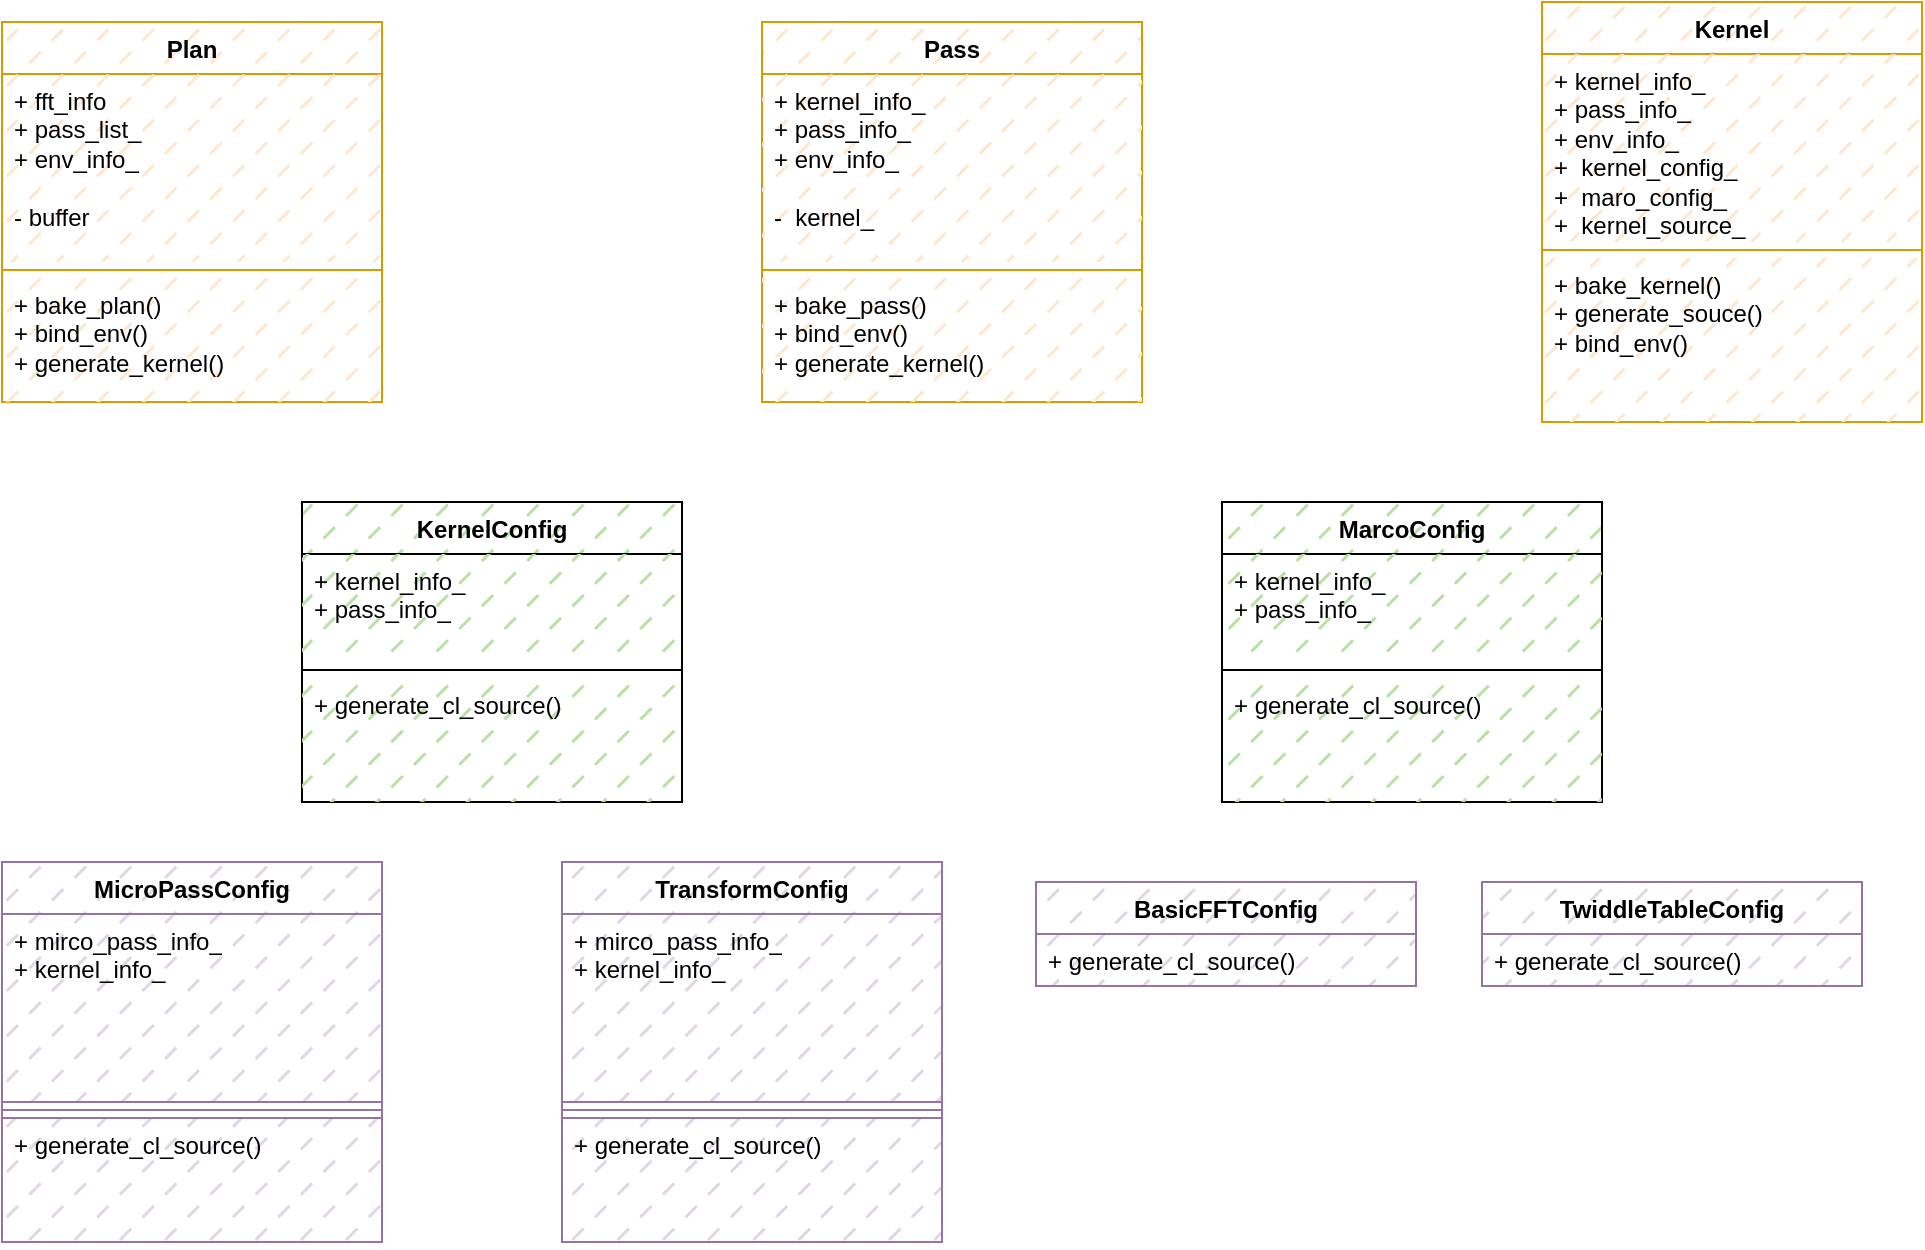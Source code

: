 <mxfile version="21.0.2" type="github">
  <diagram name="第 1 页" id="WwtSetviC-H0IcuSuIGI">
    <mxGraphModel dx="1646" dy="756" grid="1" gridSize="10" guides="1" tooltips="1" connect="1" arrows="1" fold="1" page="1" pageScale="1" pageWidth="827" pageHeight="1169" math="0" shadow="0">
      <root>
        <mxCell id="0" />
        <mxCell id="1" parent="0" />
        <mxCell id="FmukmNJUYgUtUIVWGLxj-9" value="Plan" style="swimlane;fontStyle=1;align=center;verticalAlign=top;childLayout=stackLayout;horizontal=1;startSize=26;horizontalStack=0;resizeParent=1;resizeParentMax=0;resizeLast=0;collapsible=1;marginBottom=0;whiteSpace=wrap;html=1;fillColor=#FFE6CC;strokeColor=#d79b00;fillStyle=dashed;" vertex="1" parent="1">
          <mxGeometry x="120" y="140" width="190" height="190" as="geometry">
            <mxRectangle x="40" y="140" width="70" height="30" as="alternateBounds" />
          </mxGeometry>
        </mxCell>
        <mxCell id="FmukmNJUYgUtUIVWGLxj-10" value="+ fft_info&lt;br&gt;+ pass_list_&lt;br&gt;+ env_info_&lt;br&gt;&lt;br&gt;- buffer" style="text;strokeColor=none;fillColor=#FFE6CC;align=left;verticalAlign=top;spacingLeft=4;spacingRight=4;overflow=hidden;rotatable=0;points=[[0,0.5],[1,0.5]];portConstraint=eastwest;whiteSpace=wrap;html=1;fillStyle=dashed;" vertex="1" parent="FmukmNJUYgUtUIVWGLxj-9">
          <mxGeometry y="26" width="190" height="94" as="geometry" />
        </mxCell>
        <mxCell id="FmukmNJUYgUtUIVWGLxj-11" value="" style="line;strokeWidth=1;fillColor=#FFE6CC;align=left;verticalAlign=middle;spacingTop=-1;spacingLeft=3;spacingRight=3;rotatable=0;labelPosition=right;points=[];portConstraint=eastwest;strokeColor=inherit;fillStyle=dashed;" vertex="1" parent="FmukmNJUYgUtUIVWGLxj-9">
          <mxGeometry y="120" width="190" height="8" as="geometry" />
        </mxCell>
        <mxCell id="FmukmNJUYgUtUIVWGLxj-12" value="+ bake_plan()&lt;br&gt;+ bind_env()&lt;br style=&quot;border-color: var(--border-color);&quot;&gt;+ generate_kernel()&lt;br&gt;" style="text;strokeColor=none;fillColor=#FFE6CC;align=left;verticalAlign=top;spacingLeft=4;spacingRight=4;overflow=hidden;rotatable=0;points=[[0,0.5],[1,0.5]];portConstraint=eastwest;whiteSpace=wrap;html=1;fillStyle=dashed;" vertex="1" parent="FmukmNJUYgUtUIVWGLxj-9">
          <mxGeometry y="128" width="190" height="62" as="geometry" />
        </mxCell>
        <mxCell id="FmukmNJUYgUtUIVWGLxj-13" value="Pass" style="swimlane;fontStyle=1;align=center;verticalAlign=top;childLayout=stackLayout;horizontal=1;startSize=26;horizontalStack=0;resizeParent=1;resizeParentMax=0;resizeLast=0;collapsible=1;marginBottom=0;whiteSpace=wrap;html=1;fillColor=#FFE6CC;strokeColor=#d79b00;fillStyle=dashed;" vertex="1" parent="1">
          <mxGeometry x="500" y="140" width="190" height="190" as="geometry">
            <mxRectangle x="40" y="140" width="70" height="30" as="alternateBounds" />
          </mxGeometry>
        </mxCell>
        <mxCell id="FmukmNJUYgUtUIVWGLxj-14" value="+ kernel_info_&lt;br&gt;+ pass_info_&lt;br&gt;+ env_info_&lt;br&gt;&lt;br&gt;-&amp;nbsp; kernel_" style="text;strokeColor=none;fillColor=#FFE6CC;align=left;verticalAlign=top;spacingLeft=4;spacingRight=4;overflow=hidden;rotatable=0;points=[[0,0.5],[1,0.5]];portConstraint=eastwest;whiteSpace=wrap;html=1;fillStyle=dashed;" vertex="1" parent="FmukmNJUYgUtUIVWGLxj-13">
          <mxGeometry y="26" width="190" height="94" as="geometry" />
        </mxCell>
        <mxCell id="FmukmNJUYgUtUIVWGLxj-15" value="" style="line;strokeWidth=1;fillColor=#FFE6CC;align=left;verticalAlign=middle;spacingTop=-1;spacingLeft=3;spacingRight=3;rotatable=0;labelPosition=right;points=[];portConstraint=eastwest;strokeColor=inherit;fillStyle=dashed;" vertex="1" parent="FmukmNJUYgUtUIVWGLxj-13">
          <mxGeometry y="120" width="190" height="8" as="geometry" />
        </mxCell>
        <mxCell id="FmukmNJUYgUtUIVWGLxj-16" value="+ bake_pass()&lt;br&gt;+ bind_env()&lt;br style=&quot;border-color: var(--border-color);&quot;&gt;+ generate_kernel()" style="text;strokeColor=none;fillColor=#FFE6CC;align=left;verticalAlign=top;spacingLeft=4;spacingRight=4;overflow=hidden;rotatable=0;points=[[0,0.5],[1,0.5]];portConstraint=eastwest;whiteSpace=wrap;html=1;fillStyle=dashed;" vertex="1" parent="FmukmNJUYgUtUIVWGLxj-13">
          <mxGeometry y="128" width="190" height="62" as="geometry" />
        </mxCell>
        <mxCell id="FmukmNJUYgUtUIVWGLxj-17" value="Kernel" style="swimlane;fontStyle=1;align=center;verticalAlign=top;childLayout=stackLayout;horizontal=1;startSize=26;horizontalStack=0;resizeParent=1;resizeParentMax=0;resizeLast=0;collapsible=1;marginBottom=0;whiteSpace=wrap;html=1;fillStyle=dashed;fillColor=#FFE6CC;strokeColor=#d79b00;" vertex="1" parent="1">
          <mxGeometry x="890" y="130" width="190" height="210" as="geometry">
            <mxRectangle x="40" y="140" width="70" height="30" as="alternateBounds" />
          </mxGeometry>
        </mxCell>
        <mxCell id="FmukmNJUYgUtUIVWGLxj-18" value="+ kernel_info_&lt;br&gt;+ pass_info_&lt;br&gt;+ env_info_&lt;br&gt;+&amp;nbsp; kernel_config_&lt;br&gt;+&amp;nbsp; maro_config_&lt;br&gt;+&amp;nbsp; kernel_source_" style="text;strokeColor=none;fillColor=#FFE6CC;align=left;verticalAlign=top;spacingLeft=4;spacingRight=4;overflow=hidden;rotatable=0;points=[[0,0.5],[1,0.5]];portConstraint=eastwest;whiteSpace=wrap;html=1;fillStyle=dashed;" vertex="1" parent="FmukmNJUYgUtUIVWGLxj-17">
          <mxGeometry y="26" width="190" height="94" as="geometry" />
        </mxCell>
        <mxCell id="FmukmNJUYgUtUIVWGLxj-19" value="" style="line;strokeWidth=1;fillColor=#FFE6CC;align=left;verticalAlign=middle;spacingTop=-1;spacingLeft=3;spacingRight=3;rotatable=0;labelPosition=right;points=[];portConstraint=eastwest;strokeColor=inherit;fillStyle=dashed;" vertex="1" parent="FmukmNJUYgUtUIVWGLxj-17">
          <mxGeometry y="120" width="190" height="8" as="geometry" />
        </mxCell>
        <mxCell id="FmukmNJUYgUtUIVWGLxj-20" value="+ bake_kernel()&lt;br&gt;+ generate_souce()&lt;br&gt;+ bind_env()" style="text;strokeColor=none;fillColor=#FFE6CC;align=left;verticalAlign=top;spacingLeft=4;spacingRight=4;overflow=hidden;rotatable=0;points=[[0,0.5],[1,0.5]];portConstraint=eastwest;whiteSpace=wrap;html=1;fillStyle=dashed;" vertex="1" parent="FmukmNJUYgUtUIVWGLxj-17">
          <mxGeometry y="128" width="190" height="82" as="geometry" />
        </mxCell>
        <mxCell id="FmukmNJUYgUtUIVWGLxj-21" value="MicroPassConfig" style="swimlane;fontStyle=1;align=center;verticalAlign=top;childLayout=stackLayout;horizontal=1;startSize=26;horizontalStack=0;resizeParent=1;resizeParentMax=0;resizeLast=0;collapsible=1;marginBottom=0;whiteSpace=wrap;html=1;fillColor=#e1d5e7;strokeColor=#9673a6;fillStyle=dashed;" vertex="1" parent="1">
          <mxGeometry x="120" y="560" width="190" height="190" as="geometry">
            <mxRectangle x="40" y="140" width="70" height="30" as="alternateBounds" />
          </mxGeometry>
        </mxCell>
        <mxCell id="FmukmNJUYgUtUIVWGLxj-22" value="+ mirco_pass_info_&lt;br&gt;+ kernel_info_&lt;br&gt;" style="text;strokeColor=#9673a6;fillColor=#e1d5e7;align=left;verticalAlign=top;spacingLeft=4;spacingRight=4;overflow=hidden;rotatable=0;points=[[0,0.5],[1,0.5]];portConstraint=eastwest;whiteSpace=wrap;html=1;fillStyle=dashed;" vertex="1" parent="FmukmNJUYgUtUIVWGLxj-21">
          <mxGeometry y="26" width="190" height="94" as="geometry" />
        </mxCell>
        <mxCell id="FmukmNJUYgUtUIVWGLxj-23" value="" style="line;strokeWidth=1;fillColor=#e1d5e7;align=left;verticalAlign=middle;spacingTop=-1;spacingLeft=3;spacingRight=3;rotatable=0;labelPosition=right;points=[];portConstraint=eastwest;strokeColor=#9673a6;fillStyle=dashed;" vertex="1" parent="FmukmNJUYgUtUIVWGLxj-21">
          <mxGeometry y="120" width="190" height="8" as="geometry" />
        </mxCell>
        <mxCell id="FmukmNJUYgUtUIVWGLxj-24" value="+ generate_cl_source()&lt;br&gt;" style="text;strokeColor=#9673a6;fillColor=#e1d5e7;align=left;verticalAlign=top;spacingLeft=4;spacingRight=4;overflow=hidden;rotatable=0;points=[[0,0.5],[1,0.5]];portConstraint=eastwest;whiteSpace=wrap;html=1;fillStyle=dashed;" vertex="1" parent="FmukmNJUYgUtUIVWGLxj-21">
          <mxGeometry y="128" width="190" height="62" as="geometry" />
        </mxCell>
        <mxCell id="FmukmNJUYgUtUIVWGLxj-29" value="TransformConfig" style="swimlane;fontStyle=1;align=center;verticalAlign=top;childLayout=stackLayout;horizontal=1;startSize=26;horizontalStack=0;resizeParent=1;resizeParentMax=0;resizeLast=0;collapsible=1;marginBottom=0;whiteSpace=wrap;html=1;fillColor=#e1d5e7;strokeColor=#9673a6;fillStyle=dashed;" vertex="1" parent="1">
          <mxGeometry x="400" y="560" width="190" height="190" as="geometry">
            <mxRectangle x="40" y="140" width="70" height="30" as="alternateBounds" />
          </mxGeometry>
        </mxCell>
        <mxCell id="FmukmNJUYgUtUIVWGLxj-30" value="+ mirco_pass_info_&lt;br&gt;+ kernel_info_&lt;br&gt;" style="text;strokeColor=#9673a6;fillColor=#e1d5e7;align=left;verticalAlign=top;spacingLeft=4;spacingRight=4;overflow=hidden;rotatable=0;points=[[0,0.5],[1,0.5]];portConstraint=eastwest;whiteSpace=wrap;html=1;fillStyle=dashed;" vertex="1" parent="FmukmNJUYgUtUIVWGLxj-29">
          <mxGeometry y="26" width="190" height="94" as="geometry" />
        </mxCell>
        <mxCell id="FmukmNJUYgUtUIVWGLxj-31" value="" style="line;strokeWidth=1;fillColor=#e1d5e7;align=left;verticalAlign=middle;spacingTop=-1;spacingLeft=3;spacingRight=3;rotatable=0;labelPosition=right;points=[];portConstraint=eastwest;strokeColor=#9673a6;fillStyle=dashed;" vertex="1" parent="FmukmNJUYgUtUIVWGLxj-29">
          <mxGeometry y="120" width="190" height="8" as="geometry" />
        </mxCell>
        <mxCell id="FmukmNJUYgUtUIVWGLxj-32" value="+ generate_cl_source()&lt;br&gt;" style="text;strokeColor=#9673a6;fillColor=#e1d5e7;align=left;verticalAlign=top;spacingLeft=4;spacingRight=4;overflow=hidden;rotatable=0;points=[[0,0.5],[1,0.5]];portConstraint=eastwest;whiteSpace=wrap;html=1;fillStyle=dashed;" vertex="1" parent="FmukmNJUYgUtUIVWGLxj-29">
          <mxGeometry y="128" width="190" height="62" as="geometry" />
        </mxCell>
        <mxCell id="FmukmNJUYgUtUIVWGLxj-33" value="KernelConfig" style="swimlane;fontStyle=1;align=center;verticalAlign=top;childLayout=stackLayout;horizontal=1;startSize=26;horizontalStack=0;resizeParent=1;resizeParentMax=0;resizeLast=0;collapsible=1;marginBottom=0;whiteSpace=wrap;html=1;fillStyle=dashed;fillColor=#B9E0A5;" vertex="1" parent="1">
          <mxGeometry x="270" y="380" width="190" height="150" as="geometry">
            <mxRectangle x="40" y="140" width="70" height="30" as="alternateBounds" />
          </mxGeometry>
        </mxCell>
        <mxCell id="FmukmNJUYgUtUIVWGLxj-34" value="+ kernel_info_&lt;br&gt;+ pass_info_" style="text;strokeColor=none;fillColor=#B9E0A5;align=left;verticalAlign=top;spacingLeft=4;spacingRight=4;overflow=hidden;rotatable=0;points=[[0,0.5],[1,0.5]];portConstraint=eastwest;whiteSpace=wrap;html=1;fillStyle=dashed;" vertex="1" parent="FmukmNJUYgUtUIVWGLxj-33">
          <mxGeometry y="26" width="190" height="54" as="geometry" />
        </mxCell>
        <mxCell id="FmukmNJUYgUtUIVWGLxj-35" value="" style="line;strokeWidth=1;fillColor=#B9E0A5;align=left;verticalAlign=middle;spacingTop=-1;spacingLeft=3;spacingRight=3;rotatable=0;labelPosition=right;points=[];portConstraint=eastwest;strokeColor=inherit;fillStyle=dashed;" vertex="1" parent="FmukmNJUYgUtUIVWGLxj-33">
          <mxGeometry y="80" width="190" height="8" as="geometry" />
        </mxCell>
        <mxCell id="FmukmNJUYgUtUIVWGLxj-36" value="+ generate_cl_source()&lt;br&gt;" style="text;strokeColor=none;fillColor=#B9E0A5;align=left;verticalAlign=top;spacingLeft=4;spacingRight=4;overflow=hidden;rotatable=0;points=[[0,0.5],[1,0.5]];portConstraint=eastwest;whiteSpace=wrap;html=1;fillStyle=dashed;" vertex="1" parent="FmukmNJUYgUtUIVWGLxj-33">
          <mxGeometry y="88" width="190" height="62" as="geometry" />
        </mxCell>
        <mxCell id="FmukmNJUYgUtUIVWGLxj-37" value="MarcoConfig" style="swimlane;fontStyle=1;align=center;verticalAlign=top;childLayout=stackLayout;horizontal=1;startSize=26;horizontalStack=0;resizeParent=1;resizeParentMax=0;resizeLast=0;collapsible=1;marginBottom=0;whiteSpace=wrap;html=1;fillColor=#B9E0A5;fillStyle=dashed;" vertex="1" parent="1">
          <mxGeometry x="730" y="380" width="190" height="150" as="geometry">
            <mxRectangle x="40" y="140" width="70" height="30" as="alternateBounds" />
          </mxGeometry>
        </mxCell>
        <mxCell id="FmukmNJUYgUtUIVWGLxj-38" value="+ kernel_info_&lt;br&gt;+ pass_info_" style="text;strokeColor=none;fillColor=#B9E0A5;align=left;verticalAlign=top;spacingLeft=4;spacingRight=4;overflow=hidden;rotatable=0;points=[[0,0.5],[1,0.5]];portConstraint=eastwest;whiteSpace=wrap;html=1;fillStyle=dashed;" vertex="1" parent="FmukmNJUYgUtUIVWGLxj-37">
          <mxGeometry y="26" width="190" height="54" as="geometry" />
        </mxCell>
        <mxCell id="FmukmNJUYgUtUIVWGLxj-39" value="" style="line;strokeWidth=1;fillColor=#B9E0A5;align=left;verticalAlign=middle;spacingTop=-1;spacingLeft=3;spacingRight=3;rotatable=0;labelPosition=right;points=[];portConstraint=eastwest;strokeColor=inherit;fillStyle=dashed;" vertex="1" parent="FmukmNJUYgUtUIVWGLxj-37">
          <mxGeometry y="80" width="190" height="8" as="geometry" />
        </mxCell>
        <mxCell id="FmukmNJUYgUtUIVWGLxj-40" value="+ generate_cl_source()&lt;br&gt;" style="text;strokeColor=none;fillColor=#B9E0A5;align=left;verticalAlign=top;spacingLeft=4;spacingRight=4;overflow=hidden;rotatable=0;points=[[0,0.5],[1,0.5]];portConstraint=eastwest;whiteSpace=wrap;html=1;fillStyle=dashed;" vertex="1" parent="FmukmNJUYgUtUIVWGLxj-37">
          <mxGeometry y="88" width="190" height="62" as="geometry" />
        </mxCell>
        <mxCell id="FmukmNJUYgUtUIVWGLxj-46" value="BasicFFTConfig" style="swimlane;fontStyle=1;align=center;verticalAlign=top;childLayout=stackLayout;horizontal=1;startSize=26;horizontalStack=0;resizeParent=1;resizeParentMax=0;resizeLast=0;collapsible=1;marginBottom=0;whiteSpace=wrap;html=1;fillColor=#e1d5e7;strokeColor=#9673a6;fillStyle=dashed;" vertex="1" parent="1">
          <mxGeometry x="637" y="570" width="190" height="52" as="geometry">
            <mxRectangle x="40" y="140" width="70" height="30" as="alternateBounds" />
          </mxGeometry>
        </mxCell>
        <mxCell id="FmukmNJUYgUtUIVWGLxj-49" value="+ generate_cl_source()&lt;br&gt;" style="text;strokeColor=#9673a6;fillColor=#e1d5e7;align=left;verticalAlign=top;spacingLeft=4;spacingRight=4;overflow=hidden;rotatable=0;points=[[0,0.5],[1,0.5]];portConstraint=eastwest;whiteSpace=wrap;html=1;fillStyle=dashed;" vertex="1" parent="FmukmNJUYgUtUIVWGLxj-46">
          <mxGeometry y="26" width="190" height="26" as="geometry" />
        </mxCell>
        <mxCell id="FmukmNJUYgUtUIVWGLxj-50" value="TwiddleTableConfig" style="swimlane;fontStyle=1;align=center;verticalAlign=top;childLayout=stackLayout;horizontal=1;startSize=26;horizontalStack=0;resizeParent=1;resizeParentMax=0;resizeLast=0;collapsible=1;marginBottom=0;whiteSpace=wrap;html=1;fillColor=#e1d5e7;strokeColor=#9673a6;fillStyle=dashed;" vertex="1" parent="1">
          <mxGeometry x="860" y="570" width="190" height="52" as="geometry">
            <mxRectangle x="40" y="140" width="70" height="30" as="alternateBounds" />
          </mxGeometry>
        </mxCell>
        <mxCell id="FmukmNJUYgUtUIVWGLxj-51" value="+ generate_cl_source()&lt;br&gt;" style="text;strokeColor=#9673a6;fillColor=#e1d5e7;align=left;verticalAlign=top;spacingLeft=4;spacingRight=4;overflow=hidden;rotatable=0;points=[[0,0.5],[1,0.5]];portConstraint=eastwest;whiteSpace=wrap;html=1;fillStyle=dashed;" vertex="1" parent="FmukmNJUYgUtUIVWGLxj-50">
          <mxGeometry y="26" width="190" height="26" as="geometry" />
        </mxCell>
      </root>
    </mxGraphModel>
  </diagram>
</mxfile>
